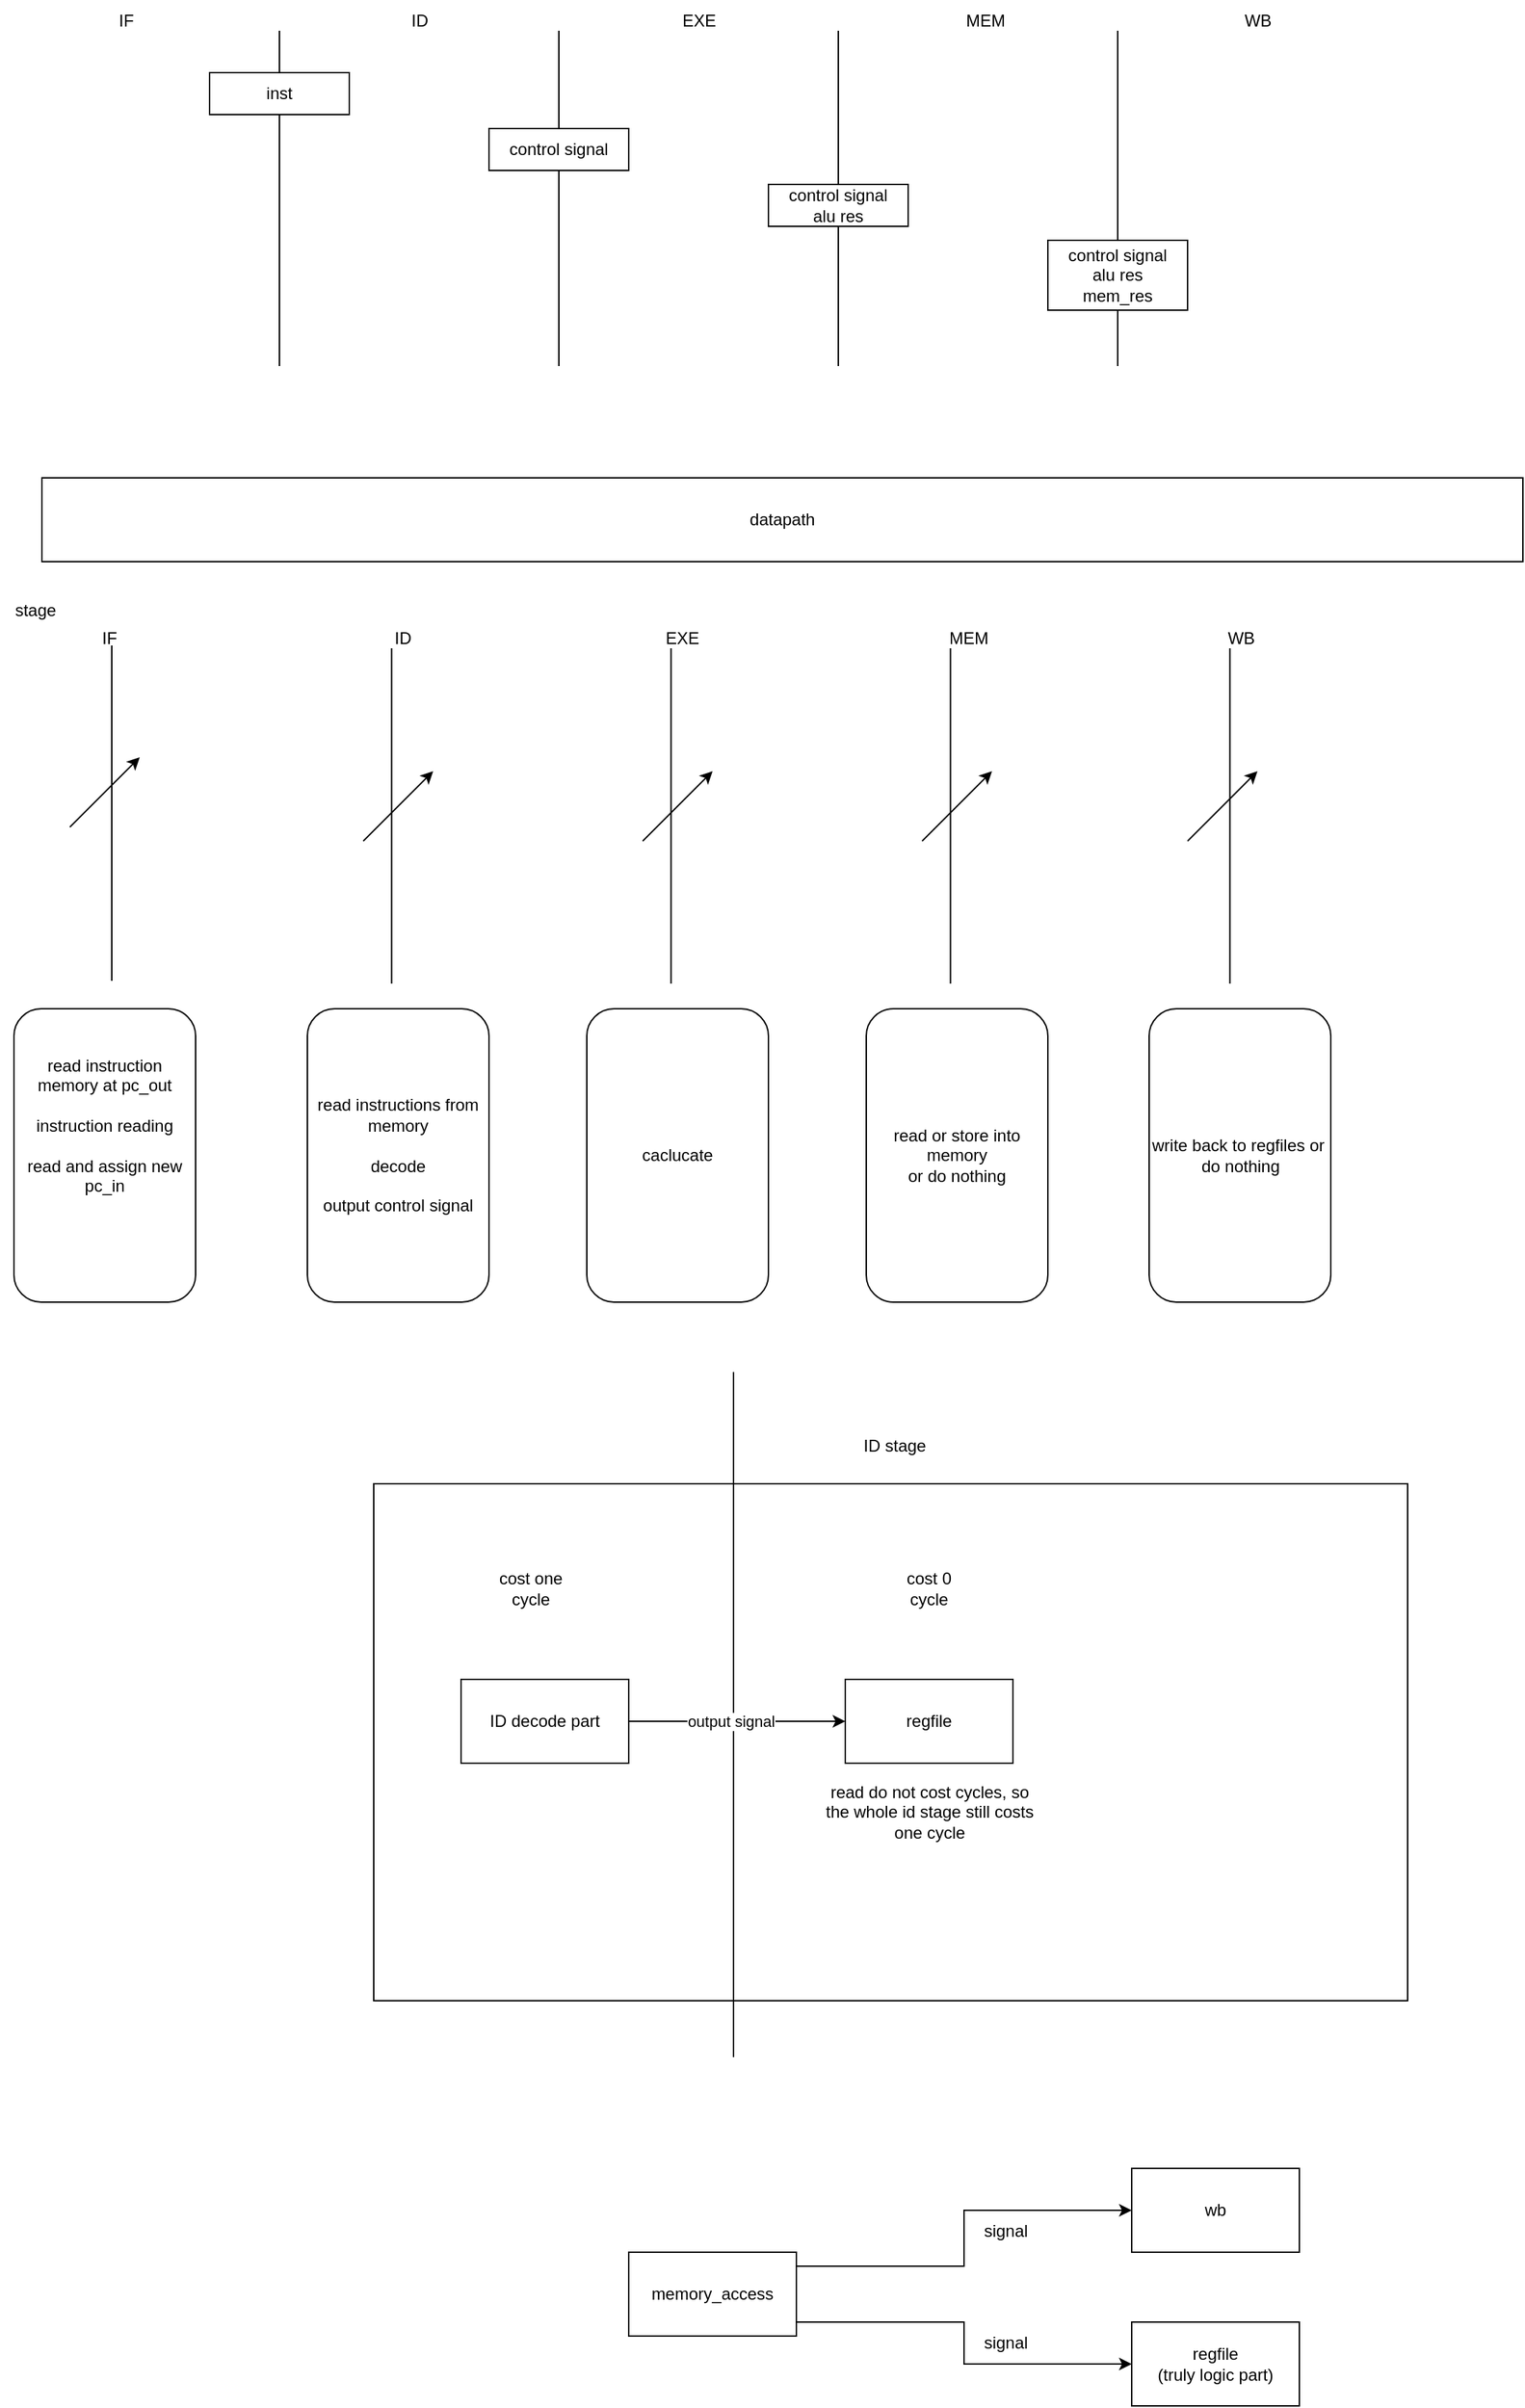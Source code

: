 <mxfile version="25.0.2">
  <diagram name="Page-1" id="t46efwbg7qHKtqYQox1Q">
    <mxGraphModel dx="1430" dy="799" grid="1" gridSize="10" guides="1" tooltips="1" connect="1" arrows="1" fold="1" page="1" pageScale="1" pageWidth="3850" pageHeight="2100" math="0" shadow="0">
      <root>
        <mxCell id="0" />
        <mxCell id="1" parent="0" />
        <mxCell id="MgzQdSUltB7JW_MYUj1E-1" value="" style="endArrow=none;html=1;rounded=0;" parent="1" edge="1">
          <mxGeometry width="50" height="50" relative="1" as="geometry">
            <mxPoint x="600" y="480" as="sourcePoint" />
            <mxPoint x="600" y="240" as="targetPoint" />
          </mxGeometry>
        </mxCell>
        <mxCell id="MgzQdSUltB7JW_MYUj1E-2" value="" style="endArrow=none;html=1;rounded=0;" parent="1" edge="1">
          <mxGeometry width="50" height="50" relative="1" as="geometry">
            <mxPoint x="400" y="480" as="sourcePoint" />
            <mxPoint x="400" y="240" as="targetPoint" />
          </mxGeometry>
        </mxCell>
        <mxCell id="MgzQdSUltB7JW_MYUj1E-3" value="" style="endArrow=none;html=1;rounded=0;" parent="1" edge="1">
          <mxGeometry width="50" height="50" relative="1" as="geometry">
            <mxPoint x="800" y="480" as="sourcePoint" />
            <mxPoint x="800" y="240" as="targetPoint" />
          </mxGeometry>
        </mxCell>
        <mxCell id="MgzQdSUltB7JW_MYUj1E-4" value="" style="endArrow=none;html=1;rounded=0;" parent="1" edge="1">
          <mxGeometry width="50" height="50" relative="1" as="geometry">
            <mxPoint x="200" y="480" as="sourcePoint" />
            <mxPoint x="200" y="240" as="targetPoint" />
          </mxGeometry>
        </mxCell>
        <mxCell id="MgzQdSUltB7JW_MYUj1E-6" value="IF" style="text;html=1;align=center;verticalAlign=middle;resizable=0;points=[];autosize=1;strokeColor=none;fillColor=none;" parent="1" vertex="1">
          <mxGeometry x="75" y="218" width="30" height="30" as="geometry" />
        </mxCell>
        <mxCell id="MgzQdSUltB7JW_MYUj1E-7" value="ID" style="text;html=1;align=center;verticalAlign=middle;resizable=0;points=[];autosize=1;strokeColor=none;fillColor=none;" parent="1" vertex="1">
          <mxGeometry x="280" y="218" width="40" height="30" as="geometry" />
        </mxCell>
        <mxCell id="MgzQdSUltB7JW_MYUj1E-9" value="EXE" style="text;html=1;align=center;verticalAlign=middle;resizable=0;points=[];autosize=1;strokeColor=none;fillColor=none;" parent="1" vertex="1">
          <mxGeometry x="475" y="218" width="50" height="30" as="geometry" />
        </mxCell>
        <mxCell id="MgzQdSUltB7JW_MYUj1E-10" value="MEM" style="text;html=1;align=center;verticalAlign=middle;resizable=0;points=[];autosize=1;strokeColor=none;fillColor=none;" parent="1" vertex="1">
          <mxGeometry x="680" y="218" width="50" height="30" as="geometry" />
        </mxCell>
        <mxCell id="MgzQdSUltB7JW_MYUj1E-11" value="WB" style="text;html=1;align=center;verticalAlign=middle;resizable=0;points=[];autosize=1;strokeColor=none;fillColor=none;" parent="1" vertex="1">
          <mxGeometry x="880" y="218" width="40" height="30" as="geometry" />
        </mxCell>
        <mxCell id="MgzQdSUltB7JW_MYUj1E-12" value="inst" style="rounded=0;whiteSpace=wrap;html=1;" parent="1" vertex="1">
          <mxGeometry x="150" y="270" width="100" height="30" as="geometry" />
        </mxCell>
        <mxCell id="MgzQdSUltB7JW_MYUj1E-13" value="control signal" style="rounded=0;whiteSpace=wrap;html=1;" parent="1" vertex="1">
          <mxGeometry x="350" y="310" width="100" height="30" as="geometry" />
        </mxCell>
        <mxCell id="MgzQdSUltB7JW_MYUj1E-14" value="control signal&lt;div&gt;alu res&lt;/div&gt;" style="rounded=0;whiteSpace=wrap;html=1;" parent="1" vertex="1">
          <mxGeometry x="550" y="350" width="100" height="30" as="geometry" />
        </mxCell>
        <mxCell id="MgzQdSUltB7JW_MYUj1E-15" value="control signal&lt;div&gt;alu res&lt;/div&gt;&lt;div&gt;mem_res&lt;/div&gt;" style="rounded=0;whiteSpace=wrap;html=1;" parent="1" vertex="1">
          <mxGeometry x="750" y="390" width="100" height="50" as="geometry" />
        </mxCell>
        <mxCell id="QlwVaQd9RKRQrrbENFk7-1" value="datapath" style="rounded=0;whiteSpace=wrap;html=1;" parent="1" vertex="1">
          <mxGeometry x="30" y="560" width="1060" height="60" as="geometry" />
        </mxCell>
        <mxCell id="QlwVaQd9RKRQrrbENFk7-2" value="" style="endArrow=none;html=1;rounded=0;" parent="1" edge="1">
          <mxGeometry width="50" height="50" relative="1" as="geometry">
            <mxPoint x="680.29" y="922" as="sourcePoint" />
            <mxPoint x="680.29" y="682" as="targetPoint" />
          </mxGeometry>
        </mxCell>
        <mxCell id="QlwVaQd9RKRQrrbENFk7-3" value="" style="endArrow=none;html=1;rounded=0;" parent="1" edge="1">
          <mxGeometry width="50" height="50" relative="1" as="geometry">
            <mxPoint x="480.29" y="922" as="sourcePoint" />
            <mxPoint x="480.29" y="682" as="targetPoint" />
          </mxGeometry>
        </mxCell>
        <mxCell id="QlwVaQd9RKRQrrbENFk7-4" value="" style="endArrow=none;html=1;rounded=0;" parent="1" edge="1">
          <mxGeometry width="50" height="50" relative="1" as="geometry">
            <mxPoint x="880.29" y="922" as="sourcePoint" />
            <mxPoint x="880.29" y="682" as="targetPoint" />
          </mxGeometry>
        </mxCell>
        <mxCell id="QlwVaQd9RKRQrrbENFk7-5" value="" style="endArrow=none;html=1;rounded=0;" parent="1" edge="1">
          <mxGeometry width="50" height="50" relative="1" as="geometry">
            <mxPoint x="280.29" y="922" as="sourcePoint" />
            <mxPoint x="280.29" y="682" as="targetPoint" />
          </mxGeometry>
        </mxCell>
        <mxCell id="QlwVaQd9RKRQrrbENFk7-6" value="IF" style="text;html=1;align=center;verticalAlign=middle;resizable=0;points=[];autosize=1;strokeColor=none;fillColor=none;" parent="1" vertex="1">
          <mxGeometry x="62.5" y="660" width="30" height="30" as="geometry" />
        </mxCell>
        <mxCell id="QlwVaQd9RKRQrrbENFk7-7" value="ID" style="text;html=1;align=center;verticalAlign=middle;resizable=0;points=[];autosize=1;strokeColor=none;fillColor=none;" parent="1" vertex="1">
          <mxGeometry x="267.5" y="660" width="40" height="30" as="geometry" />
        </mxCell>
        <mxCell id="QlwVaQd9RKRQrrbENFk7-8" value="EXE" style="text;html=1;align=center;verticalAlign=middle;resizable=0;points=[];autosize=1;strokeColor=none;fillColor=none;" parent="1" vertex="1">
          <mxGeometry x="462.5" y="660" width="50" height="30" as="geometry" />
        </mxCell>
        <mxCell id="QlwVaQd9RKRQrrbENFk7-9" value="MEM" style="text;html=1;align=center;verticalAlign=middle;resizable=0;points=[];autosize=1;strokeColor=none;fillColor=none;" parent="1" vertex="1">
          <mxGeometry x="667.5" y="660" width="50" height="30" as="geometry" />
        </mxCell>
        <mxCell id="QlwVaQd9RKRQrrbENFk7-10" value="WB" style="text;html=1;align=center;verticalAlign=middle;resizable=0;points=[];autosize=1;strokeColor=none;fillColor=none;" parent="1" vertex="1">
          <mxGeometry x="867.5" y="660" width="40" height="30" as="geometry" />
        </mxCell>
        <mxCell id="QlwVaQd9RKRQrrbENFk7-15" value="stage" style="text;html=1;align=center;verticalAlign=middle;resizable=0;points=[];autosize=1;strokeColor=none;fillColor=none;" parent="1" vertex="1">
          <mxGeometry y="640" width="50" height="30" as="geometry" />
        </mxCell>
        <mxCell id="QlwVaQd9RKRQrrbENFk7-16" value="" style="endArrow=none;html=1;rounded=0;" parent="1" edge="1">
          <mxGeometry width="50" height="50" relative="1" as="geometry">
            <mxPoint x="80" y="920" as="sourcePoint" />
            <mxPoint x="80" y="680" as="targetPoint" />
          </mxGeometry>
        </mxCell>
        <mxCell id="QlwVaQd9RKRQrrbENFk7-17" value="" style="endArrow=classic;html=1;rounded=0;" parent="1" edge="1">
          <mxGeometry width="50" height="50" relative="1" as="geometry">
            <mxPoint x="50" y="810" as="sourcePoint" />
            <mxPoint x="100" y="760" as="targetPoint" />
          </mxGeometry>
        </mxCell>
        <mxCell id="QlwVaQd9RKRQrrbENFk7-18" value="" style="endArrow=classic;html=1;rounded=0;" parent="1" edge="1">
          <mxGeometry width="50" height="50" relative="1" as="geometry">
            <mxPoint x="260" y="820" as="sourcePoint" />
            <mxPoint x="310" y="770" as="targetPoint" />
          </mxGeometry>
        </mxCell>
        <mxCell id="QlwVaQd9RKRQrrbENFk7-19" value="" style="endArrow=classic;html=1;rounded=0;" parent="1" edge="1">
          <mxGeometry width="50" height="50" relative="1" as="geometry">
            <mxPoint x="460" y="820" as="sourcePoint" />
            <mxPoint x="510" y="770" as="targetPoint" />
          </mxGeometry>
        </mxCell>
        <mxCell id="QlwVaQd9RKRQrrbENFk7-20" value="" style="endArrow=classic;html=1;rounded=0;" parent="1" edge="1">
          <mxGeometry width="50" height="50" relative="1" as="geometry">
            <mxPoint x="660" y="820" as="sourcePoint" />
            <mxPoint x="710" y="770" as="targetPoint" />
          </mxGeometry>
        </mxCell>
        <mxCell id="QlwVaQd9RKRQrrbENFk7-21" value="" style="endArrow=classic;html=1;rounded=0;" parent="1" edge="1">
          <mxGeometry width="50" height="50" relative="1" as="geometry">
            <mxPoint x="850" y="820" as="sourcePoint" />
            <mxPoint x="900" y="770" as="targetPoint" />
          </mxGeometry>
        </mxCell>
        <mxCell id="QlwVaQd9RKRQrrbENFk7-22" value="&lt;div&gt;read instruction memory at pc_out&lt;/div&gt;&lt;div&gt;&lt;br&gt;&lt;/div&gt;instruction reading&lt;div&gt;&lt;br&gt;&lt;/div&gt;&lt;div&gt;read and assign new pc_in&lt;/div&gt;&lt;div&gt;&lt;br&gt;&lt;/div&gt;&lt;div&gt;&lt;br&gt;&lt;/div&gt;&lt;div&gt;&lt;br&gt;&lt;/div&gt;" style="rounded=1;whiteSpace=wrap;html=1;" parent="1" vertex="1">
          <mxGeometry x="10" y="940" width="130" height="210" as="geometry" />
        </mxCell>
        <mxCell id="QlwVaQd9RKRQrrbENFk7-23" value="&lt;div&gt;read instructions from memory&lt;/div&gt;&lt;div&gt;&lt;br&gt;&lt;/div&gt;&lt;div&gt;decode&lt;/div&gt;&lt;div&gt;&lt;br&gt;&lt;/div&gt;&lt;div&gt;output control signal&lt;/div&gt;" style="rounded=1;whiteSpace=wrap;html=1;" parent="1" vertex="1">
          <mxGeometry x="220" y="940" width="130" height="210" as="geometry" />
        </mxCell>
        <mxCell id="QlwVaQd9RKRQrrbENFk7-24" value="&lt;div&gt;caclucate&lt;/div&gt;" style="rounded=1;whiteSpace=wrap;html=1;" parent="1" vertex="1">
          <mxGeometry x="420" y="940" width="130" height="210" as="geometry" />
        </mxCell>
        <mxCell id="QlwVaQd9RKRQrrbENFk7-25" value="&lt;div&gt;read or store into memory&lt;/div&gt;&lt;div&gt;or do nothing&lt;/div&gt;" style="rounded=1;whiteSpace=wrap;html=1;" parent="1" vertex="1">
          <mxGeometry x="620" y="940" width="130" height="210" as="geometry" />
        </mxCell>
        <mxCell id="QlwVaQd9RKRQrrbENFk7-26" value="&lt;div&gt;write back to regfiles or&amp;nbsp; do nothing&lt;/div&gt;" style="rounded=1;whiteSpace=wrap;html=1;" parent="1" vertex="1">
          <mxGeometry x="822.5" y="940" width="130" height="210" as="geometry" />
        </mxCell>
        <mxCell id="PFb67EohoAU-Iiw9YHJt-1" value="" style="rounded=0;whiteSpace=wrap;html=1;" parent="1" vertex="1">
          <mxGeometry x="267.5" y="1280" width="740" height="370" as="geometry" />
        </mxCell>
        <mxCell id="PFb67EohoAU-Iiw9YHJt-2" value="ID stage" style="text;html=1;align=center;verticalAlign=middle;resizable=0;points=[];autosize=1;strokeColor=none;fillColor=none;" parent="1" vertex="1">
          <mxGeometry x="605" y="1238" width="70" height="30" as="geometry" />
        </mxCell>
        <mxCell id="PFb67EohoAU-Iiw9YHJt-3" value="ID decode part" style="rounded=0;whiteSpace=wrap;html=1;" parent="1" vertex="1">
          <mxGeometry x="330" y="1420" width="120" height="60" as="geometry" />
        </mxCell>
        <mxCell id="PFb67EohoAU-Iiw9YHJt-4" value="" style="endArrow=none;html=1;rounded=0;" parent="1" edge="1">
          <mxGeometry width="50" height="50" relative="1" as="geometry">
            <mxPoint x="525" y="1690.4" as="sourcePoint" />
            <mxPoint x="525" y="1200" as="targetPoint" />
          </mxGeometry>
        </mxCell>
        <mxCell id="PFb67EohoAU-Iiw9YHJt-5" value="cost one cycle" style="text;html=1;align=center;verticalAlign=middle;whiteSpace=wrap;rounded=0;" parent="1" vertex="1">
          <mxGeometry x="350" y="1340" width="60" height="30" as="geometry" />
        </mxCell>
        <mxCell id="PFb67EohoAU-Iiw9YHJt-6" value="" style="endArrow=classic;html=1;rounded=0;" parent="1" source="PFb67EohoAU-Iiw9YHJt-3" target="PFb67EohoAU-Iiw9YHJt-8" edge="1">
          <mxGeometry width="50" height="50" relative="1" as="geometry">
            <mxPoint x="590" y="1480" as="sourcePoint" />
            <mxPoint x="640" y="1430" as="targetPoint" />
          </mxGeometry>
        </mxCell>
        <mxCell id="PFb67EohoAU-Iiw9YHJt-7" value="output signal" style="edgeLabel;html=1;align=center;verticalAlign=middle;resizable=0;points=[];" parent="PFb67EohoAU-Iiw9YHJt-6" vertex="1" connectable="0">
          <mxGeometry x="-0.061" relative="1" as="geometry">
            <mxPoint as="offset" />
          </mxGeometry>
        </mxCell>
        <mxCell id="PFb67EohoAU-Iiw9YHJt-8" value="regfile" style="rounded=0;whiteSpace=wrap;html=1;" parent="1" vertex="1">
          <mxGeometry x="605" y="1420" width="120" height="60" as="geometry" />
        </mxCell>
        <mxCell id="PFb67EohoAU-Iiw9YHJt-9" value="read do not cost cycles, so the whole id stage still costs one cycle" style="text;html=1;align=center;verticalAlign=middle;whiteSpace=wrap;rounded=0;" parent="1" vertex="1">
          <mxGeometry x="587.5" y="1500" width="155" height="30" as="geometry" />
        </mxCell>
        <mxCell id="PFb67EohoAU-Iiw9YHJt-10" value="cost 0 cycle" style="text;html=1;align=center;verticalAlign=middle;whiteSpace=wrap;rounded=0;" parent="1" vertex="1">
          <mxGeometry x="635" y="1340" width="60" height="30" as="geometry" />
        </mxCell>
        <mxCell id="ZtSggqmjERkBuas_2e28-1" value="wb" style="rounded=0;whiteSpace=wrap;html=1;" vertex="1" parent="1">
          <mxGeometry x="810" y="1770" width="120" height="60" as="geometry" />
        </mxCell>
        <mxCell id="ZtSggqmjERkBuas_2e28-2" value="regfile&lt;div&gt;(truly logic part)&lt;/div&gt;" style="rounded=0;whiteSpace=wrap;html=1;" vertex="1" parent="1">
          <mxGeometry x="810" y="1880" width="120" height="60" as="geometry" />
        </mxCell>
        <mxCell id="ZtSggqmjERkBuas_2e28-5" style="edgeStyle=orthogonalEdgeStyle;rounded=0;orthogonalLoop=1;jettySize=auto;html=1;" edge="1" parent="1" source="ZtSggqmjERkBuas_2e28-3" target="ZtSggqmjERkBuas_2e28-1">
          <mxGeometry relative="1" as="geometry">
            <Array as="points">
              <mxPoint x="690" y="1840" />
              <mxPoint x="690" y="1800" />
            </Array>
          </mxGeometry>
        </mxCell>
        <mxCell id="ZtSggqmjERkBuas_2e28-6" style="edgeStyle=orthogonalEdgeStyle;rounded=0;orthogonalLoop=1;jettySize=auto;html=1;" edge="1" parent="1" source="ZtSggqmjERkBuas_2e28-3" target="ZtSggqmjERkBuas_2e28-2">
          <mxGeometry relative="1" as="geometry">
            <Array as="points">
              <mxPoint x="690" y="1880" />
              <mxPoint x="690" y="1910" />
            </Array>
          </mxGeometry>
        </mxCell>
        <mxCell id="ZtSggqmjERkBuas_2e28-3" value="memory_access" style="rounded=0;whiteSpace=wrap;html=1;" vertex="1" parent="1">
          <mxGeometry x="450" y="1830" width="120" height="60" as="geometry" />
        </mxCell>
        <mxCell id="ZtSggqmjERkBuas_2e28-7" value="signal" style="text;html=1;align=center;verticalAlign=middle;whiteSpace=wrap;rounded=0;" vertex="1" parent="1">
          <mxGeometry x="690" y="1800" width="60" height="30" as="geometry" />
        </mxCell>
        <mxCell id="ZtSggqmjERkBuas_2e28-8" value="signal" style="text;html=1;align=center;verticalAlign=middle;whiteSpace=wrap;rounded=0;" vertex="1" parent="1">
          <mxGeometry x="690" y="1880" width="60" height="30" as="geometry" />
        </mxCell>
      </root>
    </mxGraphModel>
  </diagram>
</mxfile>
